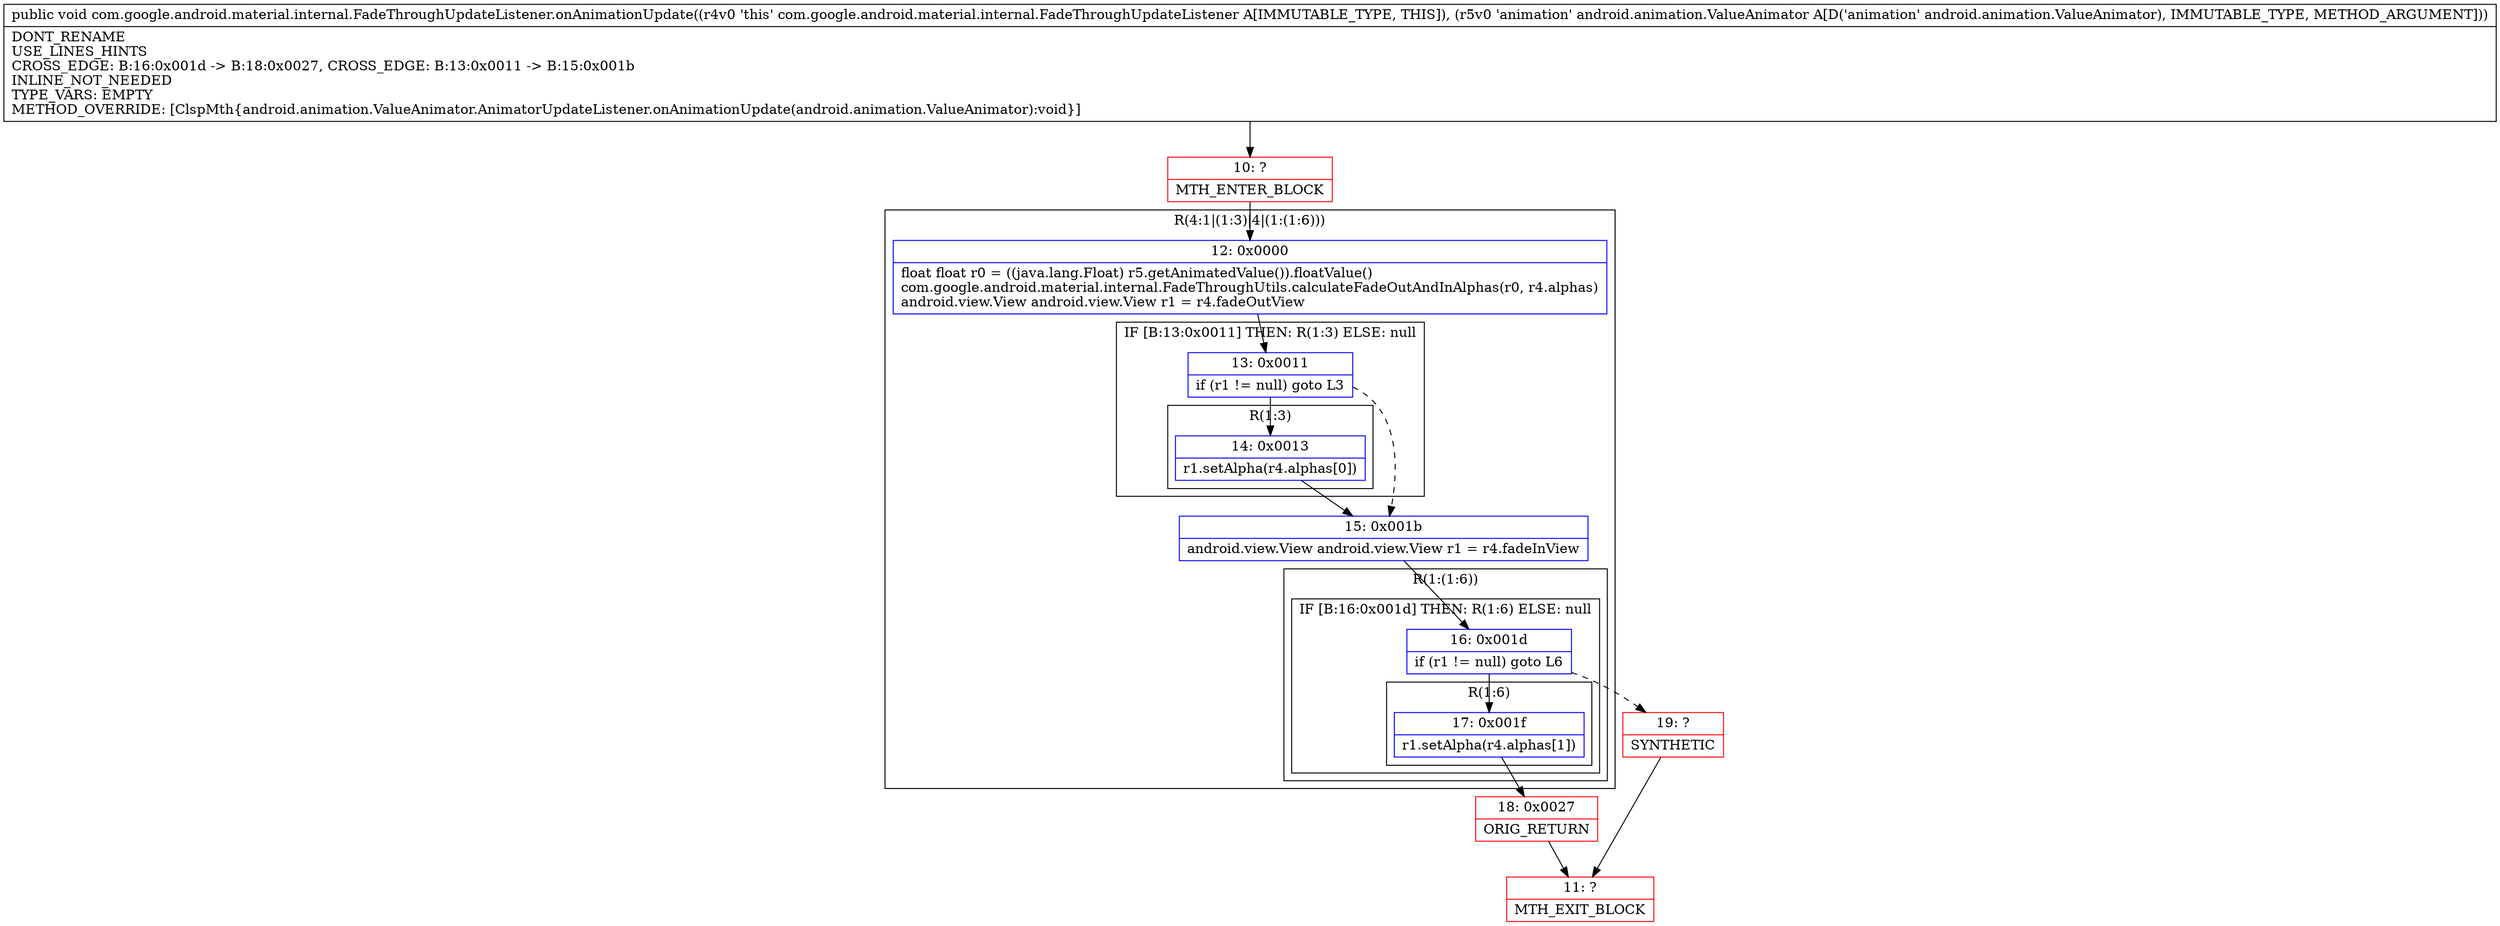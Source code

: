 digraph "CFG forcom.google.android.material.internal.FadeThroughUpdateListener.onAnimationUpdate(Landroid\/animation\/ValueAnimator;)V" {
subgraph cluster_Region_2104255178 {
label = "R(4:1|(1:3)|4|(1:(1:6)))";
node [shape=record,color=blue];
Node_12 [shape=record,label="{12\:\ 0x0000|float float r0 = ((java.lang.Float) r5.getAnimatedValue()).floatValue()\lcom.google.android.material.internal.FadeThroughUtils.calculateFadeOutAndInAlphas(r0, r4.alphas)\landroid.view.View android.view.View r1 = r4.fadeOutView\l}"];
subgraph cluster_IfRegion_1422958268 {
label = "IF [B:13:0x0011] THEN: R(1:3) ELSE: null";
node [shape=record,color=blue];
Node_13 [shape=record,label="{13\:\ 0x0011|if (r1 != null) goto L3\l}"];
subgraph cluster_Region_1748496524 {
label = "R(1:3)";
node [shape=record,color=blue];
Node_14 [shape=record,label="{14\:\ 0x0013|r1.setAlpha(r4.alphas[0])\l}"];
}
}
Node_15 [shape=record,label="{15\:\ 0x001b|android.view.View android.view.View r1 = r4.fadeInView\l}"];
subgraph cluster_Region_924966545 {
label = "R(1:(1:6))";
node [shape=record,color=blue];
subgraph cluster_IfRegion_785707379 {
label = "IF [B:16:0x001d] THEN: R(1:6) ELSE: null";
node [shape=record,color=blue];
Node_16 [shape=record,label="{16\:\ 0x001d|if (r1 != null) goto L6\l}"];
subgraph cluster_Region_808500305 {
label = "R(1:6)";
node [shape=record,color=blue];
Node_17 [shape=record,label="{17\:\ 0x001f|r1.setAlpha(r4.alphas[1])\l}"];
}
}
}
}
Node_10 [shape=record,color=red,label="{10\:\ ?|MTH_ENTER_BLOCK\l}"];
Node_18 [shape=record,color=red,label="{18\:\ 0x0027|ORIG_RETURN\l}"];
Node_11 [shape=record,color=red,label="{11\:\ ?|MTH_EXIT_BLOCK\l}"];
Node_19 [shape=record,color=red,label="{19\:\ ?|SYNTHETIC\l}"];
MethodNode[shape=record,label="{public void com.google.android.material.internal.FadeThroughUpdateListener.onAnimationUpdate((r4v0 'this' com.google.android.material.internal.FadeThroughUpdateListener A[IMMUTABLE_TYPE, THIS]), (r5v0 'animation' android.animation.ValueAnimator A[D('animation' android.animation.ValueAnimator), IMMUTABLE_TYPE, METHOD_ARGUMENT]))  | DONT_RENAME\lUSE_LINES_HINTS\lCROSS_EDGE: B:16:0x001d \-\> B:18:0x0027, CROSS_EDGE: B:13:0x0011 \-\> B:15:0x001b\lINLINE_NOT_NEEDED\lTYPE_VARS: EMPTY\lMETHOD_OVERRIDE: [ClspMth\{android.animation.ValueAnimator.AnimatorUpdateListener.onAnimationUpdate(android.animation.ValueAnimator):void\}]\l}"];
MethodNode -> Node_10;Node_12 -> Node_13;
Node_13 -> Node_14;
Node_13 -> Node_15[style=dashed];
Node_14 -> Node_15;
Node_15 -> Node_16;
Node_16 -> Node_17;
Node_16 -> Node_19[style=dashed];
Node_17 -> Node_18;
Node_10 -> Node_12;
Node_18 -> Node_11;
Node_19 -> Node_11;
}

